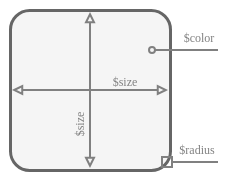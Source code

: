 <mxfile version="18.1.1" type="device"><diagram id="w8FE6rxc9OqxDZEOR7bm" name="Page-1"><mxGraphModel dx="157" dy="165" grid="1" gridSize="10" guides="1" tooltips="1" connect="1" arrows="1" fold="1" page="1" pageScale="1" pageWidth="827" pageHeight="1169" math="0" shadow="0"><root><mxCell id="0"/><mxCell id="1" parent="0"/><mxCell id="7MGmSWV6lb0wyAK59lKj-1" value="" style="whiteSpace=wrap;html=1;aspect=fixed;shadow=0;labelBackgroundColor=#F5F5F5;sketch=0;fillStyle=solid;fontFamily=Comic Sans MS;fontSize=7;fontColor=#666666;strokeColor=#666666;fillColor=#F5F5F5;gradientColor=none;arcSize=12;rounded=1;strokeWidth=1.5;" parent="1" vertex="1"><mxGeometry x="240" y="410" width="80" height="80" as="geometry"/></mxCell><mxCell id="2JAlE5AirKuPdmRboZsL-4" value="" style="endArrow=block;startArrow=block;html=1;rounded=0;fontSize=7;fontColor=#6C8EBF;endSize=3;startSize=3;startFill=0;endFill=0;fillColor=#60a917;strokeColor=#808080;" parent="1" edge="1"><mxGeometry width="50" height="50" relative="1" as="geometry"><mxPoint x="280" y="489" as="sourcePoint"/><mxPoint x="280" y="411" as="targetPoint"/></mxGeometry></mxCell><mxCell id="2JAlE5AirKuPdmRboZsL-5" value="" style="endArrow=block;startArrow=block;html=1;rounded=0;fontSize=7;fontColor=#6C8EBF;endSize=3;startSize=3;startFill=0;endFill=0;fillColor=#60a917;strokeColor=#808080;" parent="1" edge="1"><mxGeometry width="50" height="50" relative="1" as="geometry"><mxPoint x="241" y="450" as="sourcePoint"/><mxPoint x="319" y="450" as="targetPoint"/></mxGeometry></mxCell><mxCell id="2JAlE5AirKuPdmRboZsL-6" value="&lt;p style=&quot;line-height: 0; font-size: 6px;&quot;&gt;&amp;nbsp;$size&amp;nbsp;&lt;/p&gt;" style="edgeLabel;html=1;align=center;verticalAlign=middle;resizable=0;points=[];fontSize=6;fontColor=#808080;labelBackgroundColor=none;fontFamily=Comic Sans MS;" parent="2JAlE5AirKuPdmRboZsL-5" vertex="1" connectable="0"><mxGeometry x="0.177" y="-1" relative="1" as="geometry"><mxPoint x="10" y="-6" as="offset"/></mxGeometry></mxCell><mxCell id="2JAlE5AirKuPdmRboZsL-7" value="" style="endArrow=none;html=1;rounded=0;fontFamily=Comic Sans MS;fontSize=9;fontColor=#432D57;startSize=3;endSize=3;strokeColor=#808080;fillColor=#60a917;startArrow=oval;startFill=0;" parent="1" edge="1"><mxGeometry width="50" height="50" relative="1" as="geometry"><mxPoint x="311" y="430" as="sourcePoint"/><mxPoint x="344" y="430" as="targetPoint"/><Array as="points"><mxPoint x="327" y="430"/></Array></mxGeometry></mxCell><mxCell id="2JAlE5AirKuPdmRboZsL-8" value="$color" style="edgeLabel;html=1;align=center;verticalAlign=middle;resizable=0;points=[];fontSize=6;fontFamily=Comic Sans MS;fontColor=#808080;labelBackgroundColor=none;" parent="2JAlE5AirKuPdmRboZsL-7" vertex="1" connectable="0"><mxGeometry x="0.075" y="2" relative="1" as="geometry"><mxPoint x="5" y="-4" as="offset"/></mxGeometry></mxCell><mxCell id="CQJ44F6vKM52uUBdTAsw-2" value="" style="endArrow=none;html=1;rounded=0;fontFamily=Comic Sans MS;fontSize=9;fontColor=#432D57;startSize=3;endSize=3;strokeColor=#808080;fillColor=#60a917;startArrow=box;startFill=0;sketch=0;" parent="1" edge="1"><mxGeometry width="50" height="50" relative="1" as="geometry"><mxPoint x="316" y="486" as="sourcePoint"/><mxPoint x="344" y="486" as="targetPoint"/><Array as="points"><mxPoint x="332" y="486"/></Array></mxGeometry></mxCell><mxCell id="CQJ44F6vKM52uUBdTAsw-3" value="$radius" style="edgeLabel;html=1;align=center;verticalAlign=middle;resizable=0;points=[];fontSize=6;fontFamily=Comic Sans MS;fontColor=#808080;labelBackgroundColor=none;" parent="CQJ44F6vKM52uUBdTAsw-2" vertex="1" connectable="0"><mxGeometry x="0.075" y="2" relative="1" as="geometry"><mxPoint x="2" y="-4" as="offset"/></mxGeometry></mxCell><mxCell id="Oncr2YStzTzmHC32PamZ-2" value="$size" style="text;html=1;strokeColor=none;fillColor=none;align=center;verticalAlign=middle;whiteSpace=wrap;rounded=0;labelBackgroundColor=none;fontFamily=Comic Sans MS;fontSize=6;rotation=-90;fontColor=#808080;" parent="1" vertex="1"><mxGeometry x="260" y="462" width="30" height="10" as="geometry"/></mxCell></root></mxGraphModel></diagram></mxfile>